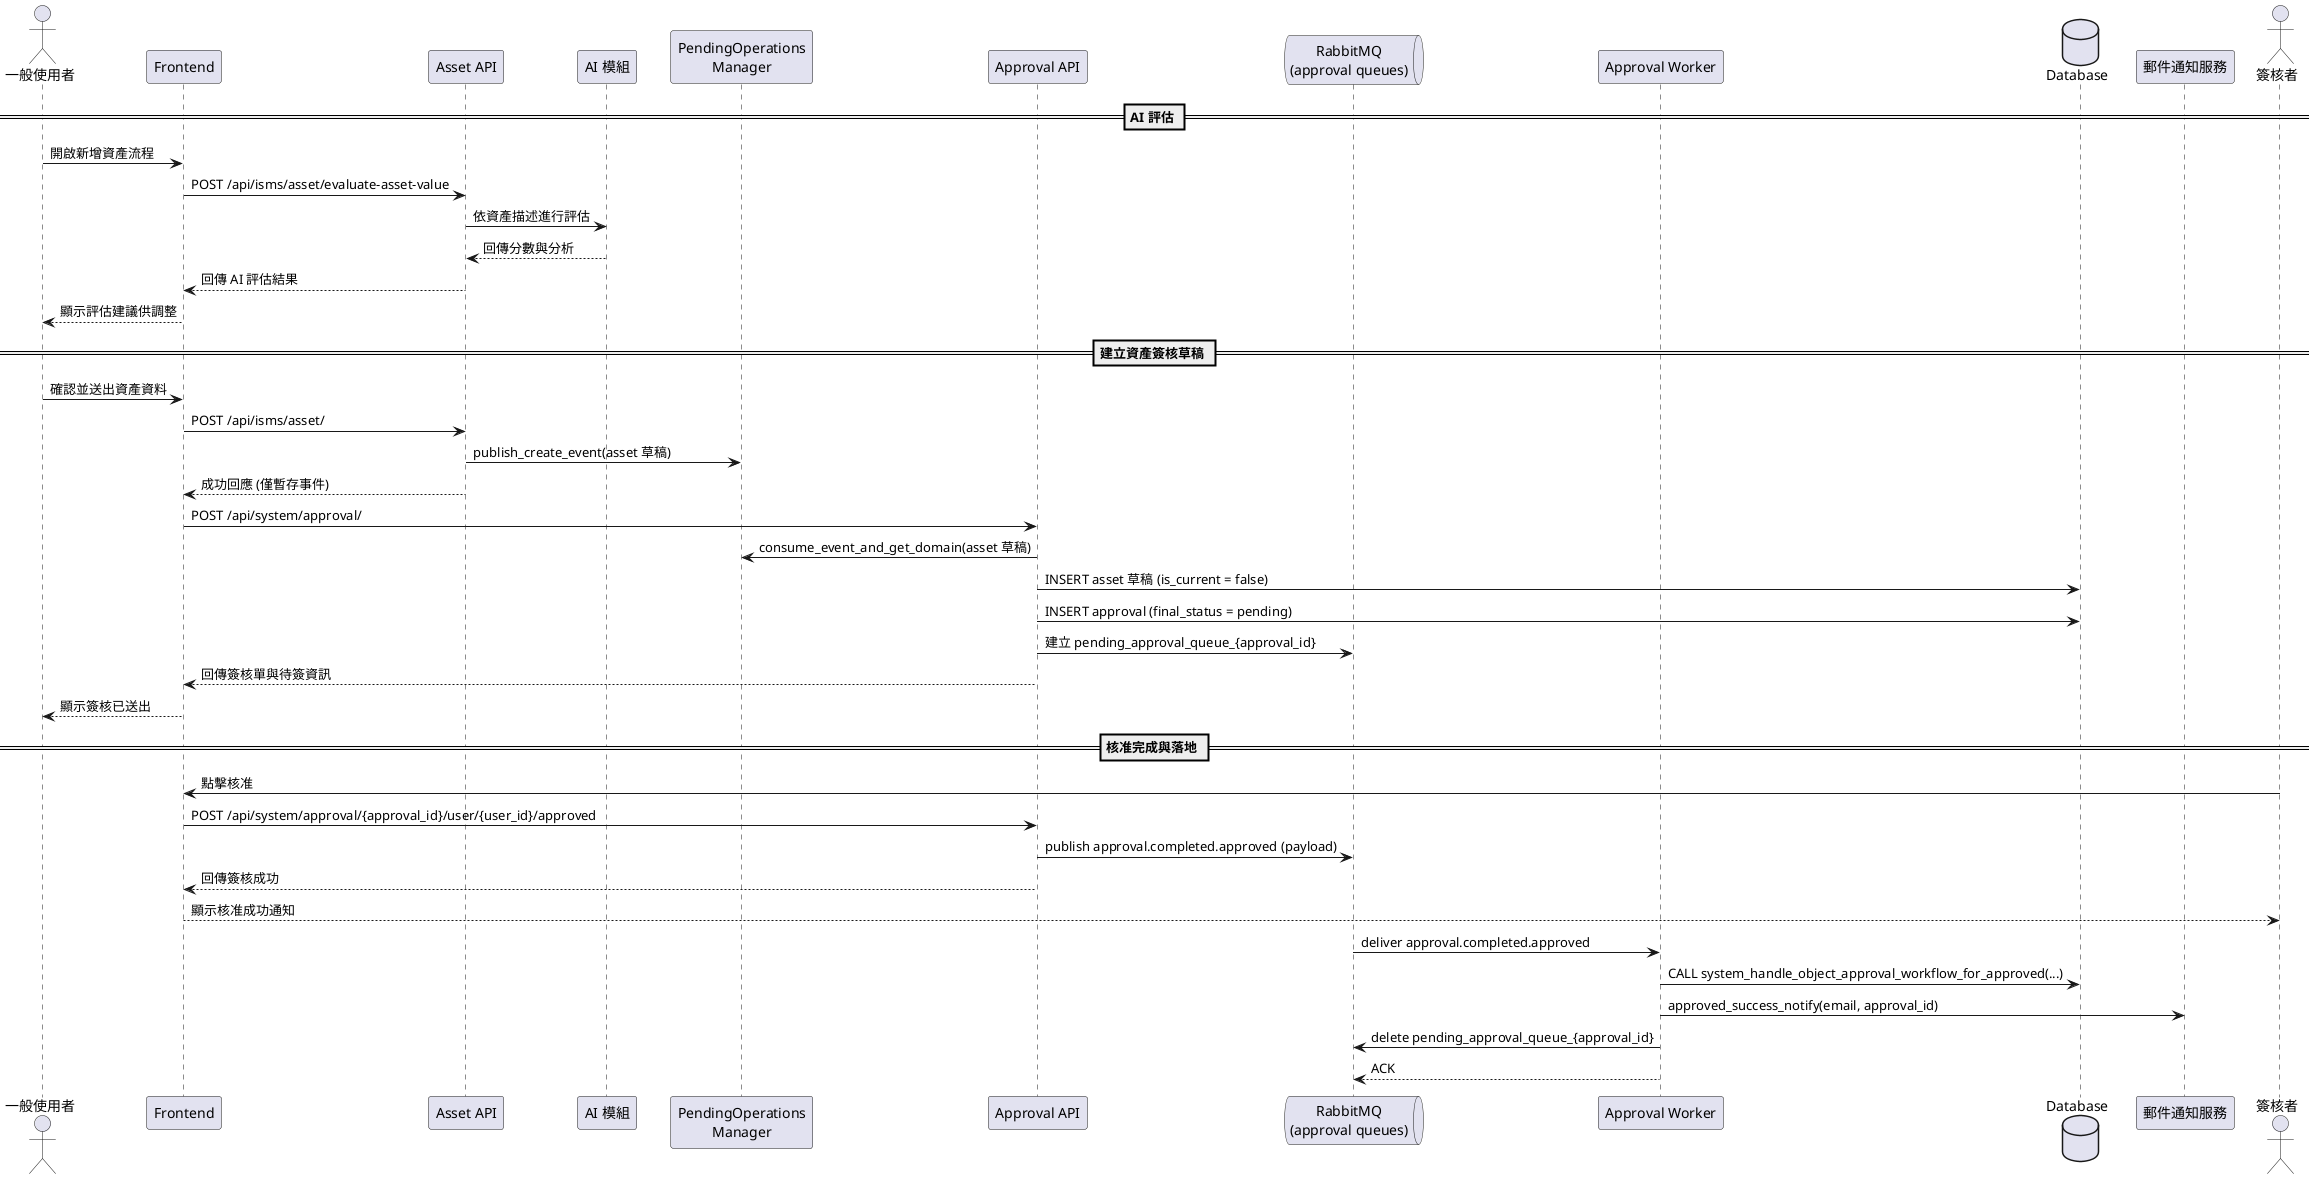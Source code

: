 @startuml
skinparam ParticipantPadding 12
skinparam BoxPadding 6

actor User as "一般使用者"
participant Frontend
participant "Asset API" as AssetAPI
participant "AI 模組" as AI
participant "PendingOperations\nManager" as POM
participant "Approval API" as ApprovalAPI
queue "RabbitMQ\n(approval queues)" as MQ
participant "Approval Worker" as Worker
database Database
participant "郵件通知服務" as Mail

== AI 評估 ==
User -> Frontend: 開啟新增資產流程
Frontend -> AssetAPI: POST /api/isms/asset/evaluate-asset-value
AssetAPI -> AI: 依資產描述進行評估
AI --> AssetAPI: 回傳分數與分析
AssetAPI --> Frontend: 回傳 AI 評估結果
Frontend --> User: 顯示評估建議供調整

== 建立資產簽核草稿 ==
User -> Frontend: 確認並送出資產資料
Frontend -> AssetAPI: POST /api/isms/asset/
AssetAPI -> POM: publish_create_event(asset 草稿)
AssetAPI --> Frontend: 成功回應 (僅暫存事件)

Frontend -> ApprovalAPI: POST /api/system/approval/
ApprovalAPI -> POM: consume_event_and_get_domain(asset 草稿)
ApprovalAPI -> Database: INSERT asset 草稿 (is_current = false)
ApprovalAPI -> Database: INSERT approval (final_status = pending)
ApprovalAPI -> MQ: 建立 pending_approval_queue_{approval_id}
ApprovalAPI --> Frontend: 回傳簽核單與待簽資訊
Frontend --> User: 顯示簽核已送出

== 核准完成與落地 ==
actor Signer as "簽核者"
Signer -> Frontend: 點擊核准
Frontend -> ApprovalAPI: POST /api/system/approval/{approval_id}/user/{user_id}/approved
ApprovalAPI -> MQ: publish approval.completed.approved (payload)
ApprovalAPI --> Frontend: 回傳簽核成功
Frontend --> Signer: 顯示核准成功通知

MQ -> Worker: deliver approval.completed.approved
Worker -> Database: CALL system_handle_object_approval_workflow_for_approved(...)
Worker -> Mail: approved_success_notify(email, approval_id)
Worker -> MQ: delete pending_approval_queue_{approval_id}
Worker --> MQ: ACK

@enduml
